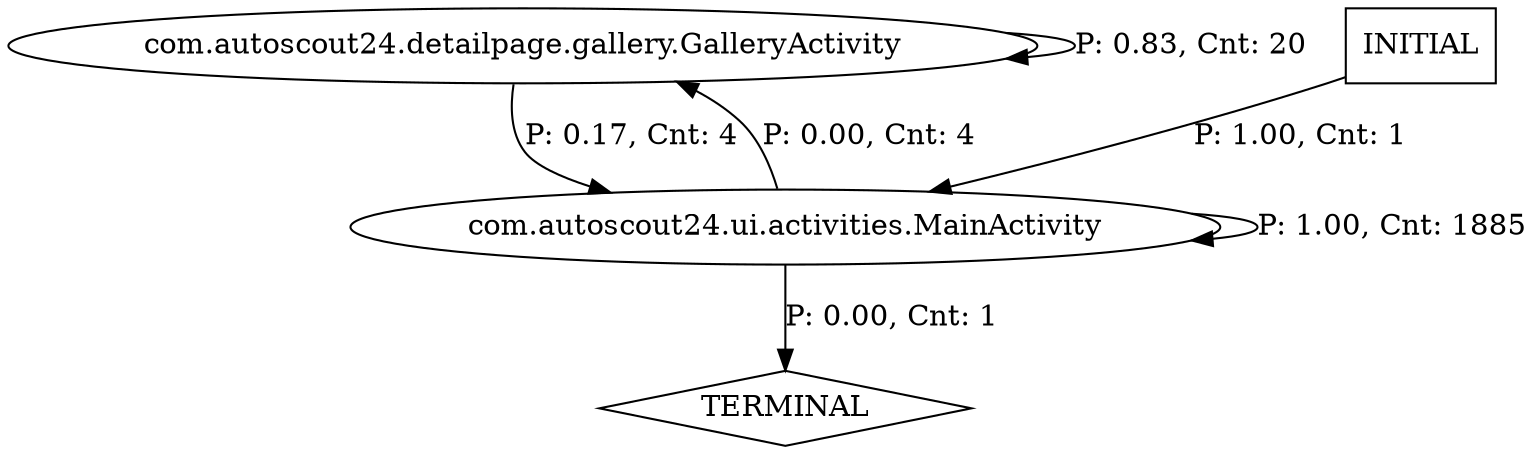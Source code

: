 digraph G {
  0 [label="com.autoscout24.detailpage.gallery.GalleryActivity"];
  1 [label="com.autoscout24.ui.activities.MainActivity"];
  2 [label="TERMINAL",shape=diamond];
  3 [label="INITIAL",shape=box];
0->0 [label="P: 0.83, Cnt: 20"];
0->1 [label="P: 0.17, Cnt: 4"];
1->0 [label="P: 0.00, Cnt: 4"];
1->1 [label="P: 1.00, Cnt: 1885"];
1->2 [label="P: 0.00, Cnt: 1"];
3->1 [label="P: 1.00, Cnt: 1"];
}

